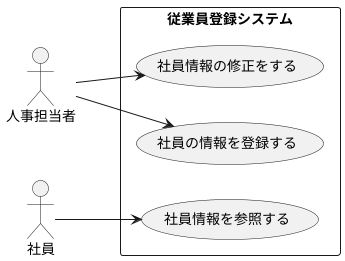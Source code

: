 @startuml 演習2-6
left to right direction
actor 人事担当者 as jinji
actor 社員 as syain

rectangle "従業員登録システム" {
    usecase 社員の情報を登録する as touroku 
    usecase 社員情報を参照する as sannsyou
    
    usecase 社員情報の修正をする as syuusei
}
  jinji --> touroku
  syain --> sannsyou
  
  jinji --> syuusei
@enduml